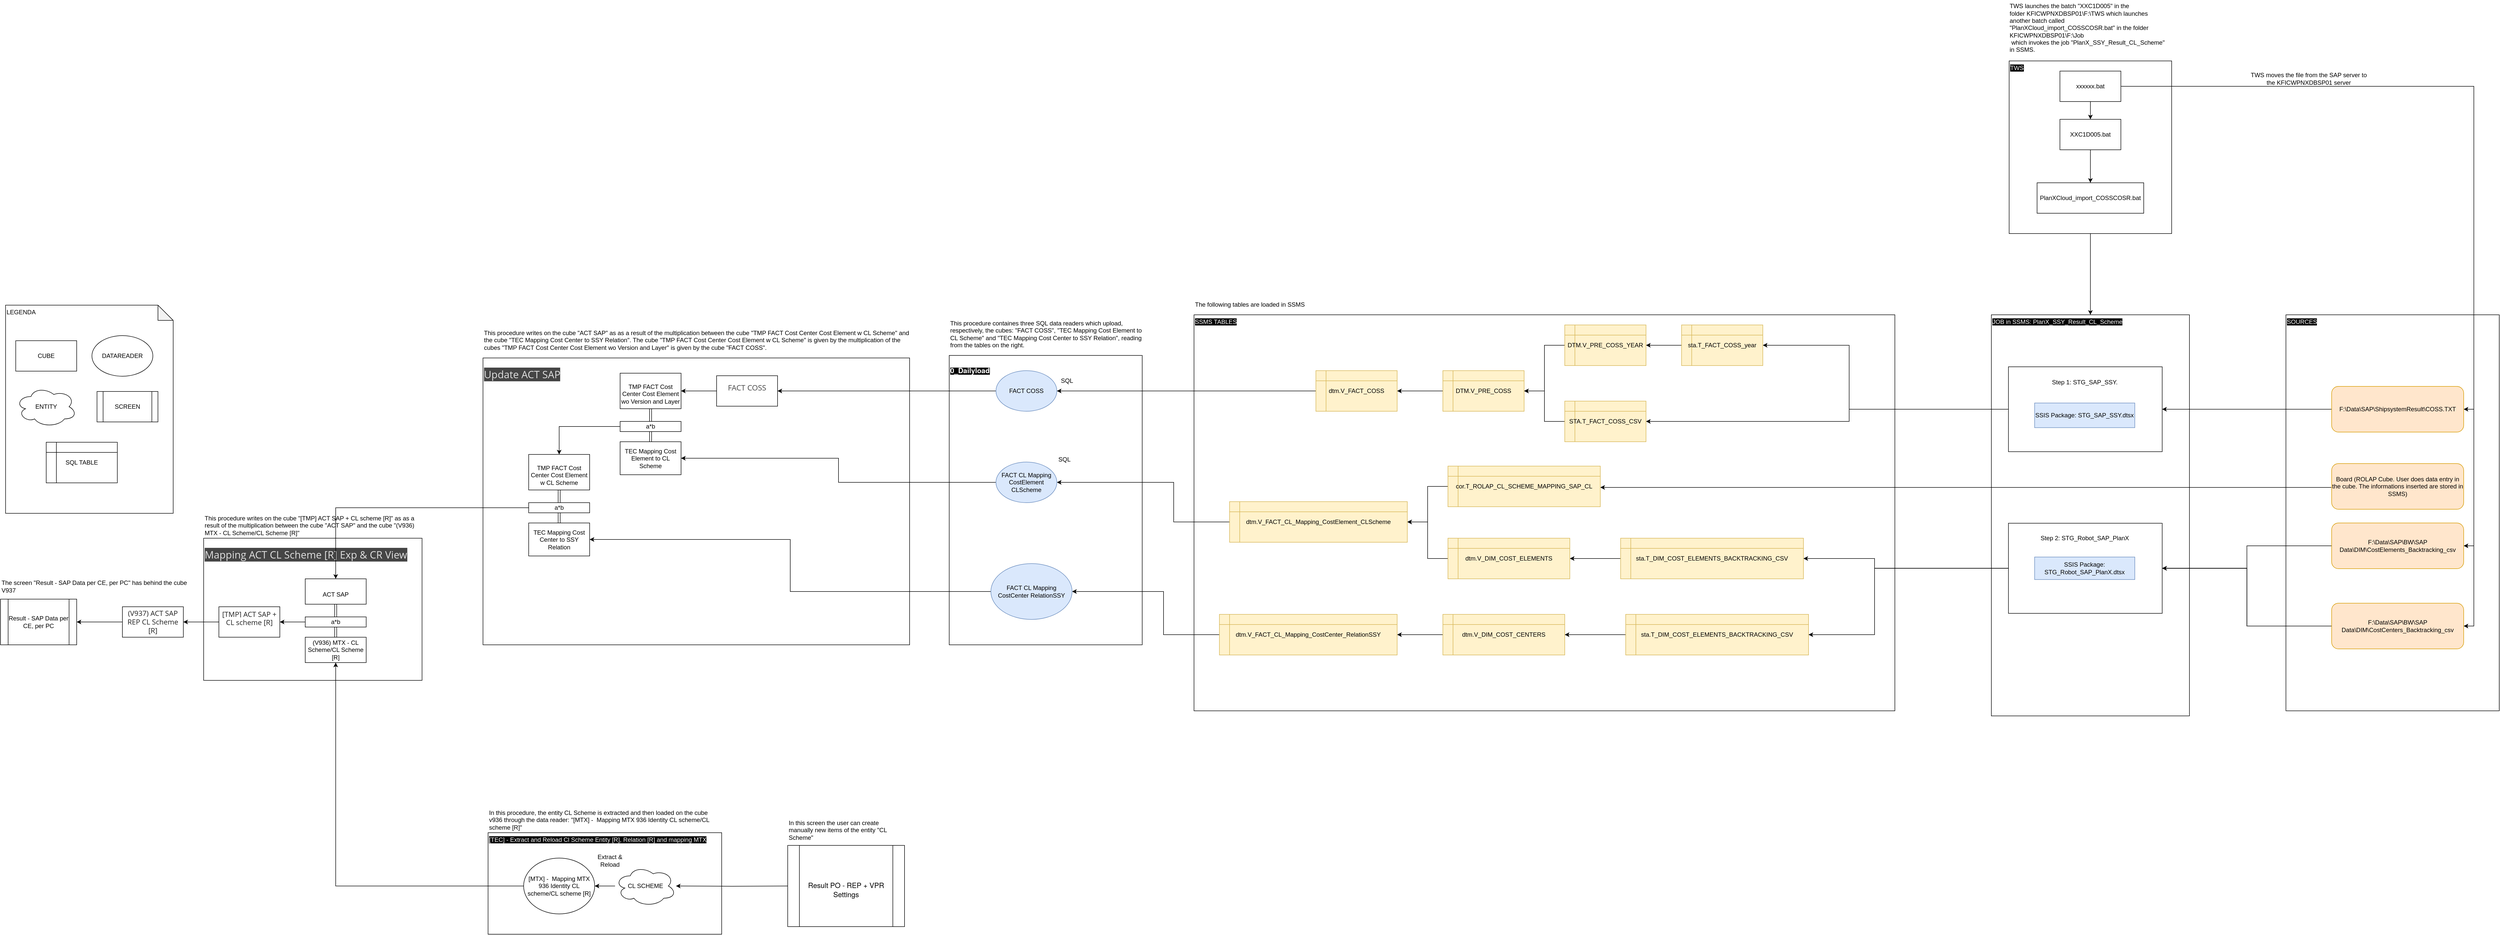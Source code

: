 <mxfile version="22.1.7" type="google">
  <diagram name="Pagina-1" id="FZ_qN5JcU96pNsKxG9cl">
    <mxGraphModel grid="1" page="1" gridSize="10" guides="1" tooltips="1" connect="1" arrows="1" fold="1" pageScale="1" pageWidth="827" pageHeight="1169" math="0" shadow="0">
      <root>
        <mxCell id="0" />
        <mxCell id="1" parent="0" />
        <mxCell id="Df8fQLg9ERCvJYKjYboe-11" value="&lt;span style=&quot;background-color: rgb(0, 0, 0);&quot;&gt;&lt;font color=&quot;#ffffff&quot;&gt;TWS&lt;br&gt;&lt;/font&gt;&lt;/span&gt;" style="rounded=0;whiteSpace=wrap;html=1;align=left;verticalAlign=top;labelBackgroundColor=none;fontColor=default;" vertex="1" parent="1">
          <mxGeometry x="3975" y="-1020" width="320" height="340" as="geometry" />
        </mxCell>
        <mxCell id="Df8fQLg9ERCvJYKjYboe-13" value="&lt;span style=&quot;background-color: rgb(0, 0, 0);&quot;&gt;&lt;font color=&quot;#ffffff&quot;&gt;JOB in SSMS: PlanX_SSY_Result_CL_Scheme&lt;br&gt;&lt;/font&gt;&lt;/span&gt;" style="rounded=0;whiteSpace=wrap;html=1;align=left;verticalAlign=top;labelBackgroundColor=none;fontColor=default;" vertex="1" parent="1">
          <mxGeometry x="3940" y="-520" width="390" height="790" as="geometry" />
        </mxCell>
        <mxCell id="ILKa6WFnRM9_ADpn-chf-49" value="&lt;span style=&quot;background-color: rgb(0, 0, 0);&quot;&gt;&lt;font color=&quot;#ffffff&quot;&gt;&lt;br&gt;&lt;span style=&quot;font-family: &amp;quot;Helvetica Neue&amp;quot;, &amp;quot;Segoe UI&amp;quot;, Helvetica, Verdana, sans-serif; font-size: 14px; font-style: normal; font-variant-ligatures: normal; font-variant-caps: normal; font-weight: 600; letter-spacing: normal; orphans: 2; text-indent: 0px; text-transform: none; widows: 2; word-spacing: 0px; -webkit-text-stroke-width: 0px; text-decoration-thickness: initial; text-decoration-style: initial; text-decoration-color: initial; float: none; display: inline !important;&quot;&gt;0_Dailyload&lt;/span&gt;&lt;br&gt;&lt;/font&gt;&lt;/span&gt;" style="rounded=0;whiteSpace=wrap;html=1;align=left;verticalAlign=top;labelBackgroundColor=none;fontColor=default;" vertex="1" parent="1">
          <mxGeometry x="1888" y="-440" width="380" height="570" as="geometry" />
        </mxCell>
        <mxCell id="ILKa6WFnRM9_ADpn-chf-33" value="&#xa;&lt;span style=&quot;color: rgb(223, 223, 223); font-family: &amp;quot;Open Sans&amp;quot;, Arial, Helvetica, sans-serif; font-size: 20px; font-style: normal; font-variant-ligatures: normal; font-variant-caps: normal; font-weight: 400; letter-spacing: normal; orphans: 2; text-align: start; text-indent: 0px; text-transform: none; widows: 2; word-spacing: 0px; -webkit-text-stroke-width: 0px; background-color: rgb(69, 69, 69); text-decoration-thickness: initial; text-decoration-style: initial; text-decoration-color: initial; float: none; display: inline !important;&quot;&gt;Update ACT SAP&lt;/span&gt;&#xa;&#xa;" style="rounded=0;whiteSpace=wrap;html=1;verticalAlign=top;align=left;" vertex="1" parent="1">
          <mxGeometry x="970" y="-435" width="840" height="565" as="geometry" />
        </mxCell>
        <mxCell id="ILKa6WFnRM9_ADpn-chf-16" value="[TEC] - Extract and Reload Cl Scheme Entity [R], Relation [R] and mapping MTX" style="rounded=0;whiteSpace=wrap;html=1;align=left;verticalAlign=top;labelBackgroundColor=#000000;fontColor=#FFFFFF;" vertex="1" parent="1">
          <mxGeometry x="980" y="500" width="460" height="200" as="geometry" />
        </mxCell>
        <mxCell id="ILKa6WFnRM9_ADpn-chf-8" value="&#xa;&lt;span style=&quot;color: rgb(223, 223, 223); font-family: &amp;quot;Open Sans&amp;quot;, Arial, Helvetica, sans-serif; font-size: 20px; font-style: normal; font-variant-ligatures: normal; font-variant-caps: normal; font-weight: 400; letter-spacing: normal; orphans: 2; text-indent: 0px; text-transform: none; widows: 2; word-spacing: 0px; -webkit-text-stroke-width: 0px; background-color: rgb(69, 69, 69); text-decoration-thickness: initial; text-decoration-style: initial; text-decoration-color: initial; float: none; display: inline !important;&quot;&gt;Mapping ACT CL Scheme [R] Exp &amp;amp; CR View&lt;/span&gt;&#xa;&#xa;" style="rounded=0;whiteSpace=wrap;html=1;verticalAlign=top;align=left;" vertex="1" parent="1">
          <mxGeometry x="420" y="-80" width="430" height="280" as="geometry" />
        </mxCell>
        <mxCell id="ILKa6WFnRM9_ADpn-chf-22" style="edgeStyle=orthogonalEdgeStyle;rounded=0;orthogonalLoop=1;jettySize=auto;html=1;" edge="1" parent="1" source="ILKa6WFnRM9_ADpn-chf-7" target="ILKa6WFnRM9_ADpn-chf-6">
          <mxGeometry relative="1" as="geometry" />
        </mxCell>
        <mxCell id="ILKa6WFnRM9_ADpn-chf-6" value="Result - SAP Data per CE, per PC" style="shape=process;whiteSpace=wrap;html=1;backgroundOutline=1;labelBackgroundColor=none;fontColor=default;" vertex="1" parent="1">
          <mxGeometry x="20" y="40" width="150" height="90" as="geometry" />
        </mxCell>
        <mxCell id="ILKa6WFnRM9_ADpn-chf-23" style="edgeStyle=orthogonalEdgeStyle;rounded=0;orthogonalLoop=1;jettySize=auto;html=1;exitX=0;exitY=0.5;exitDx=0;exitDy=0;" edge="1" parent="1" source="ILKa6WFnRM9_ADpn-chf-9" target="ILKa6WFnRM9_ADpn-chf-7">
          <mxGeometry relative="1" as="geometry" />
        </mxCell>
        <mxCell id="ILKa6WFnRM9_ADpn-chf-7" value="&#xa;&lt;br class=&quot;Apple-interchange-newline&quot;&gt;&lt;span style=&quot;color: rgba(0, 0, 0, 0.87); font-family: &amp;quot;Open Sans&amp;quot;, Arial, Helvetica, sans-serif; font-size: 14px; font-style: normal; font-variant-ligatures: normal; font-variant-caps: normal; font-weight: 400; letter-spacing: normal; orphans: 2; text-align: start; text-indent: 0px; text-transform: none; widows: 2; word-spacing: 0px; -webkit-text-stroke-width: 0px; background-color: rgb(255, 255, 255); text-decoration-thickness: initial; text-decoration-style: initial; text-decoration-color: initial; float: none; display: inline !important;&quot;&gt;(V937) ACT SAP REP CL Scheme [R]&lt;/span&gt;&#xa;&#xa;" style="rounded=0;whiteSpace=wrap;html=1;" vertex="1" parent="1">
          <mxGeometry x="260" y="55" width="120" height="60" as="geometry" />
        </mxCell>
        <mxCell id="ILKa6WFnRM9_ADpn-chf-24" style="edgeStyle=orthogonalEdgeStyle;rounded=0;orthogonalLoop=1;jettySize=auto;html=1;" edge="1" parent="1" source="ILKa6WFnRM9_ADpn-chf-12" target="ILKa6WFnRM9_ADpn-chf-9">
          <mxGeometry relative="1" as="geometry" />
        </mxCell>
        <mxCell id="ILKa6WFnRM9_ADpn-chf-9" value="&#xa;&lt;span style=&quot;color: rgba(0, 0, 0, 0.87); font-family: &amp;quot;Open Sans&amp;quot;, Arial, Helvetica, sans-serif; font-size: 14px; font-style: normal; font-variant-ligatures: normal; font-variant-caps: normal; font-weight: 400; letter-spacing: normal; orphans: 2; text-align: start; text-indent: 0px; text-transform: none; widows: 2; word-spacing: 0px; -webkit-text-stroke-width: 0px; background-color: rgb(255, 255, 255); text-decoration-thickness: initial; text-decoration-style: initial; text-decoration-color: initial; float: none; display: inline !important;&quot;&gt;[TMP] ACT SAP + CL scheme [R]&lt;/span&gt;&#xa;&#xa;" style="rounded=0;whiteSpace=wrap;html=1;" vertex="1" parent="1">
          <mxGeometry x="450" y="55" width="120" height="60" as="geometry" />
        </mxCell>
        <mxCell id="ILKa6WFnRM9_ADpn-chf-13" style="edgeStyle=orthogonalEdgeStyle;rounded=0;orthogonalLoop=1;jettySize=auto;html=1;exitX=0.5;exitY=0;exitDx=0;exitDy=0;" edge="1" parent="1" source="ILKa6WFnRM9_ADpn-chf-10">
          <mxGeometry relative="1" as="geometry">
            <mxPoint x="680" as="targetPoint" />
          </mxGeometry>
        </mxCell>
        <mxCell id="ILKa6WFnRM9_ADpn-chf-14" value="" style="edgeStyle=orthogonalEdgeStyle;rounded=0;orthogonalLoop=1;jettySize=auto;html=1;shape=link;" edge="1" parent="1" source="ILKa6WFnRM9_ADpn-chf-10" target="ILKa6WFnRM9_ADpn-chf-11">
          <mxGeometry relative="1" as="geometry" />
        </mxCell>
        <mxCell id="ILKa6WFnRM9_ADpn-chf-34" style="edgeStyle=orthogonalEdgeStyle;rounded=0;orthogonalLoop=1;jettySize=auto;html=1;exitX=0;exitY=0.5;exitDx=0;exitDy=0;" edge="1" parent="1" source="ILKa6WFnRM9_ADpn-chf-32" target="ILKa6WFnRM9_ADpn-chf-10">
          <mxGeometry relative="1" as="geometry" />
        </mxCell>
        <mxCell id="ILKa6WFnRM9_ADpn-chf-10" value="&lt;p&gt;&lt;/p&gt;&lt;div style=&quot;&quot;&gt;ACT SAP&lt;br&gt;&lt;/div&gt;" style="rounded=0;whiteSpace=wrap;html=1;align=center;horizontal=1;verticalAlign=middle;fillColor=default;labelPosition=center;verticalLabelPosition=middle;fontColor=default;labelBackgroundColor=default;" vertex="1" parent="1">
          <mxGeometry x="620" width="120" height="50" as="geometry" />
        </mxCell>
        <mxCell id="ILKa6WFnRM9_ADpn-chf-21" style="edgeStyle=orthogonalEdgeStyle;rounded=0;orthogonalLoop=1;jettySize=auto;html=1;exitX=0;exitY=0.5;exitDx=0;exitDy=0;" edge="1" parent="1" source="ILKa6WFnRM9_ADpn-chf-18" target="ILKa6WFnRM9_ADpn-chf-11">
          <mxGeometry relative="1" as="geometry" />
        </mxCell>
        <mxCell id="ILKa6WFnRM9_ADpn-chf-11" value="(V936) MTX - CL Scheme/CL Scheme [R]" style="rounded=0;whiteSpace=wrap;html=1;align=center;verticalAlign=middle;horizontal=1;labelBackgroundColor=none;fontColor=default;" vertex="1" parent="1">
          <mxGeometry x="620" y="115" width="120" height="50" as="geometry" />
        </mxCell>
        <mxCell id="ILKa6WFnRM9_ADpn-chf-12" value="a*b" style="rounded=0;whiteSpace=wrap;html=1;" vertex="1" parent="1">
          <mxGeometry x="620" y="75" width="120" height="20" as="geometry" />
        </mxCell>
        <mxCell id="ILKa6WFnRM9_ADpn-chf-17" value="" style="edgeStyle=orthogonalEdgeStyle;rounded=0;orthogonalLoop=1;jettySize=auto;html=1;" edge="1" parent="1" source="ILKa6WFnRM9_ADpn-chf-20" target="ILKa6WFnRM9_ADpn-chf-18">
          <mxGeometry relative="1" as="geometry" />
        </mxCell>
        <mxCell id="ILKa6WFnRM9_ADpn-chf-18" value="[MTX] -&amp;nbsp; Mapping MTX 936 Identity CL scheme/CL scheme [R]" style="ellipse;whiteSpace=wrap;html=1;" vertex="1" parent="1">
          <mxGeometry x="1050" y="550" width="140" height="110" as="geometry" />
        </mxCell>
        <mxCell id="ILKa6WFnRM9_ADpn-chf-19" value="Extract &amp;amp;&lt;br&gt;Reload" style="text;html=1;strokeColor=none;fillColor=none;align=center;verticalAlign=middle;whiteSpace=wrap;rounded=0;" vertex="1" parent="1">
          <mxGeometry x="1190" y="540" width="60" height="30" as="geometry" />
        </mxCell>
        <mxCell id="ILKa6WFnRM9_ADpn-chf-27" style="edgeStyle=orthogonalEdgeStyle;rounded=0;orthogonalLoop=1;jettySize=auto;html=1;" edge="1" parent="1" target="ILKa6WFnRM9_ADpn-chf-20">
          <mxGeometry relative="1" as="geometry">
            <mxPoint x="1570" y="605" as="sourcePoint" />
          </mxGeometry>
        </mxCell>
        <mxCell id="ILKa6WFnRM9_ADpn-chf-20" value="CL SCHEME" style="ellipse;shape=cloud;whiteSpace=wrap;html=1;" vertex="1" parent="1">
          <mxGeometry x="1230" y="565" width="120" height="80" as="geometry" />
        </mxCell>
        <mxCell id="ILKa6WFnRM9_ADpn-chf-25" value="&lt;br&gt;&lt;span style=&quot;color: rgb(0, 0, 0); font-family: &amp;quot;Helvetica Neue&amp;quot;, &amp;quot;Segoe UI&amp;quot;, Helvetica, Verdana, sans-serif; font-size: 14px; font-style: normal; font-variant-ligatures: normal; font-variant-caps: normal; font-weight: 400; letter-spacing: normal; orphans: 2; text-align: left; text-indent: 0px; text-transform: none; widows: 2; word-spacing: 0px; -webkit-text-stroke-width: 0px; background-color: rgb(255, 255, 255); text-decoration-thickness: initial; text-decoration-style: initial; text-decoration-color: initial; float: none; display: inline !important;&quot;&gt;Result PO - REP + VPR Settings&lt;/span&gt;&lt;br&gt;" style="shape=process;whiteSpace=wrap;html=1;backgroundOutline=1;" vertex="1" parent="1">
          <mxGeometry x="1570" y="525" width="230" height="160" as="geometry" />
        </mxCell>
        <mxCell id="ILKa6WFnRM9_ADpn-chf-26" value="&lt;p&gt;In this screen the user can create manually new items of the entity &quot;CL Scheme&quot;&lt;/p&gt;" style="text;html=1;strokeColor=none;fillColor=none;align=left;verticalAlign=middle;whiteSpace=wrap;rounded=0;" vertex="1" parent="1">
          <mxGeometry x="1570" y="465" width="230" height="60" as="geometry" />
        </mxCell>
        <mxCell id="ILKa6WFnRM9_ADpn-chf-29" value="" style="edgeStyle=orthogonalEdgeStyle;rounded=0;orthogonalLoop=1;jettySize=auto;html=1;shape=link;" edge="1" parent="1" source="ILKa6WFnRM9_ADpn-chf-30" target="ILKa6WFnRM9_ADpn-chf-31">
          <mxGeometry relative="1" as="geometry" />
        </mxCell>
        <mxCell id="ILKa6WFnRM9_ADpn-chf-46" style="edgeStyle=orthogonalEdgeStyle;rounded=0;orthogonalLoop=1;jettySize=auto;html=1;exitX=0;exitY=0.5;exitDx=0;exitDy=0;" edge="1" parent="1" source="ILKa6WFnRM9_ADpn-chf-45" target="ILKa6WFnRM9_ADpn-chf-30">
          <mxGeometry relative="1" as="geometry" />
        </mxCell>
        <mxCell id="ILKa6WFnRM9_ADpn-chf-30" value="&lt;p&gt;&lt;/p&gt;&lt;div style=&quot;&quot;&gt;TMP FACT Cost Center Cost Element w CL Scheme&lt;br&gt;&lt;/div&gt;" style="rounded=0;whiteSpace=wrap;html=1;align=center;horizontal=1;verticalAlign=middle;fillColor=default;labelPosition=center;verticalLabelPosition=middle;fontColor=default;labelBackgroundColor=default;" vertex="1" parent="1">
          <mxGeometry x="1060" y="-245" width="120" height="70" as="geometry" />
        </mxCell>
        <mxCell id="ILKa6WFnRM9_ADpn-chf-31" value="TEC Mapping Cost Center to SSY Relation" style="rounded=0;whiteSpace=wrap;html=1;align=center;verticalAlign=middle;horizontal=1;labelBackgroundColor=none;fontColor=default;" vertex="1" parent="1">
          <mxGeometry x="1060" y="-110" width="120" height="65" as="geometry" />
        </mxCell>
        <mxCell id="ILKa6WFnRM9_ADpn-chf-32" value="a*b" style="rounded=0;whiteSpace=wrap;html=1;" vertex="1" parent="1">
          <mxGeometry x="1060" y="-150" width="120" height="20" as="geometry" />
        </mxCell>
        <mxCell id="ILKa6WFnRM9_ADpn-chf-42" value="" style="edgeStyle=orthogonalEdgeStyle;rounded=0;orthogonalLoop=1;jettySize=auto;html=1;shape=link;" edge="1" parent="1" source="ILKa6WFnRM9_ADpn-chf-43" target="ILKa6WFnRM9_ADpn-chf-44">
          <mxGeometry relative="1" as="geometry" />
        </mxCell>
        <mxCell id="ILKa6WFnRM9_ADpn-chf-48" style="edgeStyle=orthogonalEdgeStyle;rounded=0;orthogonalLoop=1;jettySize=auto;html=1;" edge="1" parent="1" source="ILKa6WFnRM9_ADpn-chf-47" target="ILKa6WFnRM9_ADpn-chf-43">
          <mxGeometry relative="1" as="geometry" />
        </mxCell>
        <mxCell id="ILKa6WFnRM9_ADpn-chf-43" value="&lt;p&gt;&lt;/p&gt;&lt;div style=&quot;&quot;&gt;TMP FACT Cost Center Cost Element wo Version and Layer&lt;br&gt;&lt;/div&gt;" style="rounded=0;whiteSpace=wrap;html=1;align=center;horizontal=1;verticalAlign=middle;fillColor=default;labelPosition=center;verticalLabelPosition=middle;fontColor=default;labelBackgroundColor=default;" vertex="1" parent="1">
          <mxGeometry x="1240" y="-405" width="120" height="70" as="geometry" />
        </mxCell>
        <mxCell id="ILKa6WFnRM9_ADpn-chf-44" value="TEC Mapping Cost Element to CL Scheme" style="rounded=0;whiteSpace=wrap;html=1;align=center;verticalAlign=middle;horizontal=1;labelBackgroundColor=none;fontColor=default;" vertex="1" parent="1">
          <mxGeometry x="1240" y="-270" width="120" height="65" as="geometry" />
        </mxCell>
        <mxCell id="ILKa6WFnRM9_ADpn-chf-45" value="a*b" style="rounded=0;whiteSpace=wrap;html=1;" vertex="1" parent="1">
          <mxGeometry x="1240" y="-310" width="120" height="20" as="geometry" />
        </mxCell>
        <mxCell id="ILKa6WFnRM9_ADpn-chf-47" value="&#xa;&lt;span style=&quot;color: rgb(69, 69, 69); font-family: &amp;quot;Open Sans&amp;quot;, Arial, Helvetica, sans-serif; font-size: 15px; font-style: normal; font-variant-ligatures: normal; font-variant-caps: normal; font-weight: 400; letter-spacing: normal; orphans: 2; text-align: start; text-indent: 0px; text-transform: none; widows: 2; word-spacing: 0px; -webkit-text-stroke-width: 0px; background-color: rgb(255, 255, 255); text-decoration-thickness: initial; text-decoration-style: initial; text-decoration-color: initial; float: none; display: inline !important;&quot;&gt;FACT COSS&lt;/span&gt;&#xa;&#xa;" style="rounded=0;whiteSpace=wrap;html=1;" vertex="1" parent="1">
          <mxGeometry x="1430" y="-400" width="120" height="60" as="geometry" />
        </mxCell>
        <mxCell id="ILKa6WFnRM9_ADpn-chf-50" value="SQL" style="text;html=1;strokeColor=none;fillColor=none;align=center;verticalAlign=middle;whiteSpace=wrap;rounded=0;" vertex="1" parent="1">
          <mxGeometry x="2090" y="-405" width="60" height="30" as="geometry" />
        </mxCell>
        <mxCell id="T5uWxNG0ixvLJwqt94e9-41" style="edgeStyle=orthogonalEdgeStyle;rounded=0;orthogonalLoop=1;jettySize=auto;html=1;" edge="1" parent="1" source="ILKa6WFnRM9_ADpn-chf-51" target="ILKa6WFnRM9_ADpn-chf-47">
          <mxGeometry relative="1" as="geometry" />
        </mxCell>
        <mxCell id="ILKa6WFnRM9_ADpn-chf-51" value="FACT COSS" style="ellipse;whiteSpace=wrap;html=1;fillColor=#dae8fc;strokeColor=#6c8ebf;" vertex="1" parent="1">
          <mxGeometry x="1980" y="-410" width="120" height="80" as="geometry" />
        </mxCell>
        <mxCell id="T5uWxNG0ixvLJwqt94e9-7" value="&lt;span style=&quot;background-color: rgb(0, 0, 0);&quot;&gt;&lt;font color=&quot;#ffffff&quot;&gt;SSMS TABLES&lt;br&gt;&lt;/font&gt;&lt;/span&gt;" style="rounded=0;whiteSpace=wrap;html=1;align=left;verticalAlign=top;labelBackgroundColor=none;fontColor=default;" vertex="1" parent="1">
          <mxGeometry x="2370" y="-520" width="1380" height="780" as="geometry" />
        </mxCell>
        <mxCell id="T5uWxNG0ixvLJwqt94e9-21" style="edgeStyle=orthogonalEdgeStyle;rounded=0;orthogonalLoop=1;jettySize=auto;html=1;" edge="1" parent="1" source="T5uWxNG0ixvLJwqt94e9-13" target="ILKa6WFnRM9_ADpn-chf-51">
          <mxGeometry relative="1" as="geometry" />
        </mxCell>
        <mxCell id="T5uWxNG0ixvLJwqt94e9-13" value="dtm.V_FACT_COSS" style="shape=internalStorage;whiteSpace=wrap;html=1;backgroundOutline=1;fillColor=#fff2cc;strokeColor=#d6b656;" vertex="1" parent="1">
          <mxGeometry x="2610" y="-410" width="160" height="80" as="geometry" />
        </mxCell>
        <mxCell id="T5uWxNG0ixvLJwqt94e9-20" value="" style="edgeStyle=orthogonalEdgeStyle;rounded=0;orthogonalLoop=1;jettySize=auto;html=1;" edge="1" parent="1" source="T5uWxNG0ixvLJwqt94e9-15" target="T5uWxNG0ixvLJwqt94e9-13">
          <mxGeometry relative="1" as="geometry" />
        </mxCell>
        <mxCell id="T5uWxNG0ixvLJwqt94e9-15" value="DTM.V_PRE_COSS" style="shape=internalStorage;whiteSpace=wrap;html=1;backgroundOutline=1;fillColor=#fff2cc;strokeColor=#d6b656;" vertex="1" parent="1">
          <mxGeometry x="2860" y="-410" width="160" height="80" as="geometry" />
        </mxCell>
        <mxCell id="T5uWxNG0ixvLJwqt94e9-23" style="edgeStyle=orthogonalEdgeStyle;rounded=0;orthogonalLoop=1;jettySize=auto;html=1;entryX=1;entryY=0.5;entryDx=0;entryDy=0;" edge="1" parent="1" source="T5uWxNG0ixvLJwqt94e9-16" target="T5uWxNG0ixvLJwqt94e9-15">
          <mxGeometry relative="1" as="geometry" />
        </mxCell>
        <mxCell id="T5uWxNG0ixvLJwqt94e9-16" value="DTM.V_PRE_COSS_YEAR" style="shape=internalStorage;whiteSpace=wrap;html=1;backgroundOutline=1;fillColor=#fff2cc;strokeColor=#d6b656;" vertex="1" parent="1">
          <mxGeometry x="3100" y="-500" width="160" height="80" as="geometry" />
        </mxCell>
        <mxCell id="T5uWxNG0ixvLJwqt94e9-22" style="edgeStyle=orthogonalEdgeStyle;rounded=0;orthogonalLoop=1;jettySize=auto;html=1;entryX=1;entryY=0.5;entryDx=0;entryDy=0;" edge="1" parent="1" source="T5uWxNG0ixvLJwqt94e9-17" target="T5uWxNG0ixvLJwqt94e9-15">
          <mxGeometry relative="1" as="geometry" />
        </mxCell>
        <mxCell id="T5uWxNG0ixvLJwqt94e9-17" value="STA.T_FACT_COSS_CSV" style="shape=internalStorage;whiteSpace=wrap;html=1;backgroundOutline=1;fillColor=#fff2cc;strokeColor=#d6b656;" vertex="1" parent="1">
          <mxGeometry x="3100" y="-350" width="160" height="80" as="geometry" />
        </mxCell>
        <mxCell id="T5uWxNG0ixvLJwqt94e9-19" value="" style="edgeStyle=orthogonalEdgeStyle;rounded=0;orthogonalLoop=1;jettySize=auto;html=1;" edge="1" parent="1" source="T5uWxNG0ixvLJwqt94e9-18" target="T5uWxNG0ixvLJwqt94e9-16">
          <mxGeometry relative="1" as="geometry" />
        </mxCell>
        <mxCell id="T5uWxNG0ixvLJwqt94e9-18" value="sta.T_FACT_COSS_year" style="shape=internalStorage;whiteSpace=wrap;html=1;backgroundOutline=1;fillColor=#fff2cc;strokeColor=#d6b656;" vertex="1" parent="1">
          <mxGeometry x="3330" y="-500" width="160" height="80" as="geometry" />
        </mxCell>
        <mxCell id="T5uWxNG0ixvLJwqt94e9-24" value="LEGENDA" style="shape=note;whiteSpace=wrap;html=1;backgroundOutline=1;darkOpacity=0.05;align=left;verticalAlign=top;" vertex="1" parent="1">
          <mxGeometry x="30" y="-539" width="330" height="410" as="geometry" />
        </mxCell>
        <mxCell id="T5uWxNG0ixvLJwqt94e9-25" value="ENTITY" style="ellipse;shape=cloud;whiteSpace=wrap;html=1;" vertex="1" parent="1">
          <mxGeometry x="50" y="-379" width="120" height="80" as="geometry" />
        </mxCell>
        <mxCell id="T5uWxNG0ixvLJwqt94e9-26" value="CUBE" style="rounded=0;whiteSpace=wrap;html=1;" vertex="1" parent="1">
          <mxGeometry x="50" y="-469" width="120" height="60" as="geometry" />
        </mxCell>
        <mxCell id="T5uWxNG0ixvLJwqt94e9-27" value="DATAREADER" style="ellipse;whiteSpace=wrap;html=1;" vertex="1" parent="1">
          <mxGeometry x="200" y="-479" width="120" height="80" as="geometry" />
        </mxCell>
        <mxCell id="T5uWxNG0ixvLJwqt94e9-28" value="SCREEN" style="shape=process;whiteSpace=wrap;html=1;backgroundOutline=1;" vertex="1" parent="1">
          <mxGeometry x="210" y="-369" width="120" height="60" as="geometry" />
        </mxCell>
        <mxCell id="T5uWxNG0ixvLJwqt94e9-29" value="SQL TABLE" style="shape=internalStorage;whiteSpace=wrap;html=1;backgroundOutline=1;" vertex="1" parent="1">
          <mxGeometry x="110" y="-269" width="140" height="80" as="geometry" />
        </mxCell>
        <mxCell id="T5uWxNG0ixvLJwqt94e9-36" style="edgeStyle=orthogonalEdgeStyle;rounded=0;orthogonalLoop=1;jettySize=auto;html=1;" edge="1" parent="1" source="T5uWxNG0ixvLJwqt94e9-32" target="T5uWxNG0ixvLJwqt94e9-30">
          <mxGeometry relative="1" as="geometry">
            <Array as="points">
              <mxPoint x="2330" y="-112" />
              <mxPoint x="2330" y="-190" />
            </Array>
          </mxGeometry>
        </mxCell>
        <mxCell id="T5uWxNG0ixvLJwqt94e9-42" style="edgeStyle=orthogonalEdgeStyle;rounded=0;orthogonalLoop=1;jettySize=auto;html=1;" edge="1" parent="1" source="T5uWxNG0ixvLJwqt94e9-30" target="ILKa6WFnRM9_ADpn-chf-44">
          <mxGeometry relative="1" as="geometry" />
        </mxCell>
        <mxCell id="T5uWxNG0ixvLJwqt94e9-30" value="FACT CL Mapping CostElement CLScheme" style="ellipse;whiteSpace=wrap;html=1;fillColor=#dae8fc;strokeColor=#6c8ebf;" vertex="1" parent="1">
          <mxGeometry x="1980" y="-230" width="120" height="80" as="geometry" />
        </mxCell>
        <mxCell id="T5uWxNG0ixvLJwqt94e9-31" value="SQL" style="text;html=1;strokeColor=none;fillColor=none;align=center;verticalAlign=middle;whiteSpace=wrap;rounded=0;" vertex="1" parent="1">
          <mxGeometry x="2090" y="-237.5" width="50" height="4.5" as="geometry" />
        </mxCell>
        <mxCell id="T5uWxNG0ixvLJwqt94e9-37" style="edgeStyle=orthogonalEdgeStyle;rounded=0;orthogonalLoop=1;jettySize=auto;html=1;exitX=0;exitY=0.5;exitDx=0;exitDy=0;" edge="1" parent="1" source="T5uWxNG0ixvLJwqt94e9-34" target="T5uWxNG0ixvLJwqt94e9-32">
          <mxGeometry relative="1" as="geometry" />
        </mxCell>
        <mxCell id="T5uWxNG0ixvLJwqt94e9-38" style="edgeStyle=orthogonalEdgeStyle;rounded=0;orthogonalLoop=1;jettySize=auto;html=1;exitX=0;exitY=0.5;exitDx=0;exitDy=0;" edge="1" parent="1" source="T5uWxNG0ixvLJwqt94e9-33" target="T5uWxNG0ixvLJwqt94e9-32">
          <mxGeometry relative="1" as="geometry" />
        </mxCell>
        <mxCell id="T5uWxNG0ixvLJwqt94e9-32" value="dtm.V_FACT_CL_Mapping_CostElement_CLScheme" style="shape=internalStorage;whiteSpace=wrap;html=1;backgroundOutline=1;fillColor=#fff2cc;strokeColor=#d6b656;" vertex="1" parent="1">
          <mxGeometry x="2440" y="-152" width="350" height="80" as="geometry" />
        </mxCell>
        <mxCell id="T5uWxNG0ixvLJwqt94e9-33" value="dtm.V_DIM_COST_ELEMENTS" style="shape=internalStorage;whiteSpace=wrap;html=1;backgroundOutline=1;fillColor=#fff2cc;strokeColor=#d6b656;" vertex="1" parent="1">
          <mxGeometry x="2870" y="-80" width="240" height="80" as="geometry" />
        </mxCell>
        <mxCell id="T5uWxNG0ixvLJwqt94e9-34" value="cor.T_ROLAP_CL_SCHEME_MAPPING_SAP_CL" style="shape=internalStorage;whiteSpace=wrap;html=1;backgroundOutline=1;fillColor=#fff2cc;strokeColor=#d6b656;" vertex="1" parent="1">
          <mxGeometry x="2870" y="-222" width="300" height="80" as="geometry" />
        </mxCell>
        <mxCell id="T5uWxNG0ixvLJwqt94e9-47" style="edgeStyle=orthogonalEdgeStyle;rounded=0;orthogonalLoop=1;jettySize=auto;html=1;entryX=1;entryY=0.5;entryDx=0;entryDy=0;" edge="1" parent="1" source="T5uWxNG0ixvLJwqt94e9-43" target="ILKa6WFnRM9_ADpn-chf-31">
          <mxGeometry relative="1" as="geometry" />
        </mxCell>
        <mxCell id="T5uWxNG0ixvLJwqt94e9-43" value="FACT CL Mapping CostCenter RelationSSY" style="ellipse;whiteSpace=wrap;html=1;fillColor=#dae8fc;strokeColor=#6c8ebf;" vertex="1" parent="1">
          <mxGeometry x="1970" y="-30" width="160" height="110" as="geometry" />
        </mxCell>
        <mxCell id="T5uWxNG0ixvLJwqt94e9-50" style="edgeStyle=orthogonalEdgeStyle;rounded=0;orthogonalLoop=1;jettySize=auto;html=1;" edge="1" parent="1" source="T5uWxNG0ixvLJwqt94e9-44" target="T5uWxNG0ixvLJwqt94e9-43">
          <mxGeometry relative="1" as="geometry">
            <Array as="points">
              <mxPoint x="2310" y="110" />
              <mxPoint x="2310" y="25" />
            </Array>
          </mxGeometry>
        </mxCell>
        <mxCell id="T5uWxNG0ixvLJwqt94e9-44" value="dtm.V_FACT_CL_Mapping_CostCenter_RelationSSY" style="shape=internalStorage;whiteSpace=wrap;html=1;backgroundOutline=1;fillColor=#fff2cc;strokeColor=#d6b656;" vertex="1" parent="1">
          <mxGeometry x="2420" y="70" width="350" height="80" as="geometry" />
        </mxCell>
        <mxCell id="T5uWxNG0ixvLJwqt94e9-49" style="edgeStyle=orthogonalEdgeStyle;rounded=0;orthogonalLoop=1;jettySize=auto;html=1;entryX=1;entryY=0.5;entryDx=0;entryDy=0;" edge="1" parent="1" source="T5uWxNG0ixvLJwqt94e9-45" target="T5uWxNG0ixvLJwqt94e9-44">
          <mxGeometry relative="1" as="geometry" />
        </mxCell>
        <mxCell id="T5uWxNG0ixvLJwqt94e9-45" value="dtm.V_DIM_COST_CENTERS" style="shape=internalStorage;whiteSpace=wrap;html=1;backgroundOutline=1;fillColor=#fff2cc;strokeColor=#d6b656;" vertex="1" parent="1">
          <mxGeometry x="2860" y="70" width="240" height="80" as="geometry" />
        </mxCell>
        <mxCell id="T5uWxNG0ixvLJwqt94e9-48" style="edgeStyle=orthogonalEdgeStyle;rounded=0;orthogonalLoop=1;jettySize=auto;html=1;entryX=1;entryY=0.5;entryDx=0;entryDy=0;" edge="1" parent="1" source="T5uWxNG0ixvLJwqt94e9-46" target="T5uWxNG0ixvLJwqt94e9-45">
          <mxGeometry relative="1" as="geometry" />
        </mxCell>
        <mxCell id="T5uWxNG0ixvLJwqt94e9-46" value="sta.T_DIM_COST_ELEMENTS_BACKTRACKING_CSV" style="shape=internalStorage;whiteSpace=wrap;html=1;backgroundOutline=1;fillColor=#fff2cc;strokeColor=#d6b656;" vertex="1" parent="1">
          <mxGeometry x="3220" y="70" width="360" height="80" as="geometry" />
        </mxCell>
        <mxCell id="XDUmtekeaizesNPrEmZ8-11" style="edgeStyle=orthogonalEdgeStyle;rounded=0;orthogonalLoop=1;jettySize=auto;html=1;" edge="1" parent="1">
          <mxGeometry relative="1" as="geometry">
            <mxPoint x="4550" y="-305" as="sourcePoint" />
          </mxGeometry>
        </mxCell>
        <mxCell id="XDUmtekeaizesNPrEmZ8-12" style="edgeStyle=orthogonalEdgeStyle;rounded=0;orthogonalLoop=1;jettySize=auto;html=1;" edge="1" parent="1">
          <mxGeometry relative="1" as="geometry">
            <mxPoint x="4500" y="-100" as="sourcePoint" />
          </mxGeometry>
        </mxCell>
        <mxCell id="XDUmtekeaizesNPrEmZ8-14" style="edgeStyle=orthogonalEdgeStyle;rounded=0;orthogonalLoop=1;jettySize=auto;html=1;" edge="1" parent="1" source="XDUmtekeaizesNPrEmZ8-13" target="T5uWxNG0ixvLJwqt94e9-33">
          <mxGeometry relative="1" as="geometry" />
        </mxCell>
        <mxCell id="XDUmtekeaizesNPrEmZ8-13" value="sta.T_DIM_COST_ELEMENTS_BACKTRACKING_CSV" style="shape=internalStorage;whiteSpace=wrap;html=1;backgroundOutline=1;fillColor=#fff2cc;strokeColor=#d6b656;" vertex="1" parent="1">
          <mxGeometry x="3210" y="-80" width="360" height="80" as="geometry" />
        </mxCell>
        <mxCell id="eQwhChCvHmD-o0ucOsQN-18" value="&lt;span style=&quot;background-color: rgb(0, 0, 0);&quot;&gt;&lt;font color=&quot;#ffffff&quot;&gt;SOURCES&lt;br&gt;&lt;/font&gt;&lt;/span&gt;" style="rounded=0;whiteSpace=wrap;html=1;align=left;verticalAlign=top;labelBackgroundColor=none;fontColor=default;" vertex="1" parent="1">
          <mxGeometry x="4520" y="-520" width="420" height="780" as="geometry" />
        </mxCell>
        <mxCell id="eQwhChCvHmD-o0ucOsQN-19" style="edgeStyle=orthogonalEdgeStyle;rounded=0;orthogonalLoop=1;jettySize=auto;html=1;" edge="1" parent="1" source="eQwhChCvHmD-o0ucOsQN-20" target="eQwhChCvHmD-o0ucOsQN-30">
          <mxGeometry relative="1" as="geometry" />
        </mxCell>
        <mxCell id="eQwhChCvHmD-o0ucOsQN-20" value="F:\Data\SAP\ShipsystemResult\COSS.TXT" style="rounded=1;whiteSpace=wrap;html=1;fillColor=#ffe6cc;strokeColor=#d79b00;" vertex="1" parent="1">
          <mxGeometry x="4610" y="-379" width="260" height="90" as="geometry" />
        </mxCell>
        <mxCell id="eQwhChCvHmD-o0ucOsQN-21" style="edgeStyle=orthogonalEdgeStyle;rounded=0;orthogonalLoop=1;jettySize=auto;html=1;" edge="1" parent="1" source="eQwhChCvHmD-o0ucOsQN-22" target="eQwhChCvHmD-o0ucOsQN-27">
          <mxGeometry relative="1" as="geometry" />
        </mxCell>
        <mxCell id="eQwhChCvHmD-o0ucOsQN-22" value="F:\Data\SAP\BW\SAP Data\DIM\CostElements_Backtracking_csv" style="rounded=1;whiteSpace=wrap;html=1;fillColor=#ffe6cc;strokeColor=#d79b00;" vertex="1" parent="1">
          <mxGeometry x="4610" y="-110" width="260" height="90" as="geometry" />
        </mxCell>
        <mxCell id="eQwhChCvHmD-o0ucOsQN-23" style="edgeStyle=orthogonalEdgeStyle;rounded=0;orthogonalLoop=1;jettySize=auto;html=1;" edge="1" parent="1" source="eQwhChCvHmD-o0ucOsQN-25" target="eQwhChCvHmD-o0ucOsQN-27">
          <mxGeometry relative="1" as="geometry" />
        </mxCell>
        <mxCell id="eQwhChCvHmD-o0ucOsQN-24" style="edgeStyle=orthogonalEdgeStyle;rounded=0;orthogonalLoop=1;jettySize=auto;html=1;entryX=1;entryY=0.5;entryDx=0;entryDy=0;" edge="1" parent="1" source="eQwhChCvHmD-o0ucOsQN-25" target="eQwhChCvHmD-o0ucOsQN-27">
          <mxGeometry relative="1" as="geometry" />
        </mxCell>
        <mxCell id="eQwhChCvHmD-o0ucOsQN-25" value="F:\Data\SAP\BW\SAP Data\DIM\CostCenters_Backtracking_csv" style="rounded=1;whiteSpace=wrap;html=1;fillColor=#ffe6cc;strokeColor=#d79b00;" vertex="1" parent="1">
          <mxGeometry x="4610" y="48" width="260" height="90" as="geometry" />
        </mxCell>
        <mxCell id="eQwhChCvHmD-o0ucOsQN-26" value="" style="group" connectable="0" vertex="1" parent="1">
          <mxGeometry x="3973.63" y="-109.5" width="302.73" height="177.5" as="geometry" />
        </mxCell>
        <mxCell id="eQwhChCvHmD-o0ucOsQN-27" value="" style="rounded=0;whiteSpace=wrap;html=1;" vertex="1" parent="eQwhChCvHmD-o0ucOsQN-26">
          <mxGeometry width="302.73" height="177.5" as="geometry" />
        </mxCell>
        <mxCell id="eQwhChCvHmD-o0ucOsQN-28" value="SSIS Package: STG_Robot_SAP_PlanX.dtsx" style="rounded=0;whiteSpace=wrap;html=1;fillColor=#dae8fc;strokeColor=#6c8ebf;" vertex="1" parent="eQwhChCvHmD-o0ucOsQN-26">
          <mxGeometry x="51.519" y="66.597" width="197.275" height="44.303" as="geometry" />
        </mxCell>
        <mxCell id="eQwhChCvHmD-o0ucOsQN-29" value="Step 2: STG_Robot_SAP_PlanX" style="text;html=1;strokeColor=none;fillColor=none;align=center;verticalAlign=middle;whiteSpace=wrap;rounded=0;" vertex="1" parent="eQwhChCvHmD-o0ucOsQN-26">
          <mxGeometry x="42.129" y="20.727" width="216.063" height="18.079" as="geometry" />
        </mxCell>
        <mxCell id="eQwhChCvHmD-o0ucOsQN-33" style="edgeStyle=orthogonalEdgeStyle;rounded=0;orthogonalLoop=1;jettySize=auto;html=1;entryX=1;entryY=0.5;entryDx=0;entryDy=0;" edge="1" parent="1" source="eQwhChCvHmD-o0ucOsQN-30" target="T5uWxNG0ixvLJwqt94e9-18">
          <mxGeometry relative="1" as="geometry">
            <Array as="points">
              <mxPoint x="3660" y="-334" />
              <mxPoint x="3660" y="-460" />
            </Array>
          </mxGeometry>
        </mxCell>
        <mxCell id="eQwhChCvHmD-o0ucOsQN-34" style="edgeStyle=orthogonalEdgeStyle;rounded=0;orthogonalLoop=1;jettySize=auto;html=1;entryX=1;entryY=0.5;entryDx=0;entryDy=0;" edge="1" parent="1" source="eQwhChCvHmD-o0ucOsQN-30" target="T5uWxNG0ixvLJwqt94e9-17">
          <mxGeometry relative="1" as="geometry">
            <Array as="points">
              <mxPoint x="3660" y="-334" />
              <mxPoint x="3660" y="-310" />
            </Array>
          </mxGeometry>
        </mxCell>
        <mxCell id="eQwhChCvHmD-o0ucOsQN-30" value="" style="rounded=0;whiteSpace=wrap;html=1;" vertex="1" parent="1">
          <mxGeometry x="3973.63" y="-417.6" width="302.73" height="167.2" as="geometry" />
        </mxCell>
        <mxCell id="eQwhChCvHmD-o0ucOsQN-31" value="SSIS Package: STG_SAP_SSY.dtsx" style="rounded=0;whiteSpace=wrap;html=1;fillColor=#dae8fc;strokeColor=#6c8ebf;" vertex="1" parent="1">
          <mxGeometry x="4025.152" y="-346.262" width="197.273" height="48.521" as="geometry" />
        </mxCell>
        <mxCell id="eQwhChCvHmD-o0ucOsQN-32" value="Step 1: STG_SAP_SSY." style="text;html=1;strokeColor=none;fillColor=none;align=center;verticalAlign=middle;whiteSpace=wrap;rounded=0;" vertex="1" parent="1">
          <mxGeometry x="4015.762" y="-396.5" width="216.061" height="19.8" as="geometry" />
        </mxCell>
        <mxCell id="eQwhChCvHmD-o0ucOsQN-36" style="edgeStyle=orthogonalEdgeStyle;rounded=0;orthogonalLoop=1;jettySize=auto;html=1;" edge="1" parent="1" source="eQwhChCvHmD-o0ucOsQN-27" target="XDUmtekeaizesNPrEmZ8-13">
          <mxGeometry relative="1" as="geometry">
            <Array as="points">
              <mxPoint x="3710" y="-21" />
              <mxPoint x="3710" y="-40" />
            </Array>
          </mxGeometry>
        </mxCell>
        <mxCell id="eQwhChCvHmD-o0ucOsQN-37" style="edgeStyle=orthogonalEdgeStyle;rounded=0;orthogonalLoop=1;jettySize=auto;html=1;entryX=1;entryY=0.5;entryDx=0;entryDy=0;" edge="1" parent="1" source="eQwhChCvHmD-o0ucOsQN-27" target="T5uWxNG0ixvLJwqt94e9-46">
          <mxGeometry relative="1" as="geometry">
            <Array as="points">
              <mxPoint x="3710" y="-21" />
              <mxPoint x="3710" y="110" />
            </Array>
          </mxGeometry>
        </mxCell>
        <mxCell id="QUwEurAn27Hk0slp7WvK-3" style="edgeStyle=orthogonalEdgeStyle;rounded=0;orthogonalLoop=1;jettySize=auto;html=1;" edge="1" parent="1" source="QUwEurAn27Hk0slp7WvK-1" target="T5uWxNG0ixvLJwqt94e9-34">
          <mxGeometry relative="1" as="geometry">
            <Array as="points">
              <mxPoint x="3520" y="-180" />
              <mxPoint x="3520" y="-180" />
            </Array>
          </mxGeometry>
        </mxCell>
        <mxCell id="QUwEurAn27Hk0slp7WvK-1" value="Board (ROLAP Cube. User does data entry in the cube. The informations inserted are stored in SSMS)" style="rounded=1;whiteSpace=wrap;html=1;fillColor=#ffe6cc;strokeColor=#d79b00;" vertex="1" parent="1">
          <mxGeometry x="4610" y="-227" width="260" height="90" as="geometry" />
        </mxCell>
        <mxCell id="Df8fQLg9ERCvJYKjYboe-2" value="&lt;p&gt;In this procedure, the entity CL Scheme is extracted and then loaded on the cube v936 through the data reader: &quot;[MTX] -&amp;nbsp; Mapping MTX 936 Identity CL scheme/CL scheme [R]&quot;&lt;/p&gt;" style="text;html=1;strokeColor=none;fillColor=none;align=left;verticalAlign=middle;whiteSpace=wrap;rounded=0;" vertex="1" parent="1">
          <mxGeometry x="980" y="450" width="460" height="50" as="geometry" />
        </mxCell>
        <mxCell id="Df8fQLg9ERCvJYKjYboe-3" value="&lt;p&gt;The screen &quot;Result - SAP Data per CE, per PC&quot; has behind the cube V937&lt;/p&gt;" style="text;html=1;strokeColor=none;fillColor=none;align=left;verticalAlign=middle;whiteSpace=wrap;rounded=0;" vertex="1" parent="1">
          <mxGeometry x="20" y="-10" width="370" height="50" as="geometry" />
        </mxCell>
        <mxCell id="Df8fQLg9ERCvJYKjYboe-4" value="&lt;p&gt;This procedure writes on the cube &quot;[TMP] ACT SAP + CL scheme [R]&quot; as as a result of the multiplication between the cube &quot;ACT SAP&quot; and the cube &quot;(V936) MTX - CL Scheme/CL Scheme [R]&quot;&lt;/p&gt;" style="text;html=1;strokeColor=none;fillColor=none;align=left;verticalAlign=middle;whiteSpace=wrap;rounded=0;" vertex="1" parent="1">
          <mxGeometry x="420" y="-130" width="430" height="50" as="geometry" />
        </mxCell>
        <mxCell id="Df8fQLg9ERCvJYKjYboe-5" value="&lt;p&gt;This procedure writes on the cube &quot;ACT SAP&quot; as as a result of the multiplication between the cube &quot;TMP FACT Cost Center Cost Element w CL Scheme&quot; and the cube &quot;TEC Mapping Cost Center to SSY Relation&quot;. The cube &quot;TMP FACT Cost Center Cost Element w CL Scheme&quot; is given by the multiplication of the cubes &quot;TMP FACT Cost Center Cost Element wo Version and Layer&quot; is given by the cube &quot;FACT COSS&quot;.&lt;/p&gt;" style="text;html=1;strokeColor=none;fillColor=none;align=left;verticalAlign=middle;whiteSpace=wrap;rounded=0;" vertex="1" parent="1">
          <mxGeometry x="970" y="-500" width="840" height="60" as="geometry" />
        </mxCell>
        <mxCell id="Df8fQLg9ERCvJYKjYboe-6" value="&lt;p&gt;This procedure containes three SQL data readers which upload, respectively, the cubes: &quot;FACT COSS&quot;, &quot;TEC Mapping Cost Element to CL Scheme&quot; and &quot;TEC Mapping Cost Center to SSY Relation&quot;, reading from the tables on the right.&lt;/p&gt;" style="text;html=1;strokeColor=none;fillColor=none;align=left;verticalAlign=middle;whiteSpace=wrap;rounded=0;" vertex="1" parent="1">
          <mxGeometry x="1888" y="-520" width="382" height="75" as="geometry" />
        </mxCell>
        <mxCell id="Df8fQLg9ERCvJYKjYboe-16" style="edgeStyle=orthogonalEdgeStyle;rounded=0;orthogonalLoop=1;jettySize=auto;html=1;entryX=0.5;entryY=0;entryDx=0;entryDy=0;" edge="1" parent="1" source="Df8fQLg9ERCvJYKjYboe-11" target="Df8fQLg9ERCvJYKjYboe-13">
          <mxGeometry relative="1" as="geometry" />
        </mxCell>
        <mxCell id="l7FQgDupmgwMUXYXbJyz-4" style="edgeStyle=orthogonalEdgeStyle;rounded=0;orthogonalLoop=1;jettySize=auto;html=1;entryX=1;entryY=0.5;entryDx=0;entryDy=0;exitX=1;exitY=0.5;exitDx=0;exitDy=0;" edge="1" parent="1" source="l7FQgDupmgwMUXYXbJyz-6" target="eQwhChCvHmD-o0ucOsQN-25">
          <mxGeometry relative="1" as="geometry" />
        </mxCell>
        <mxCell id="Df8fQLg9ERCvJYKjYboe-15" style="edgeStyle=orthogonalEdgeStyle;rounded=0;orthogonalLoop=1;jettySize=auto;html=1;" edge="1" parent="1" source="Df8fQLg9ERCvJYKjYboe-12" target="Df8fQLg9ERCvJYKjYboe-14">
          <mxGeometry relative="1" as="geometry" />
        </mxCell>
        <mxCell id="Df8fQLg9ERCvJYKjYboe-12" value="XXC1D005.bat" style="rounded=0;whiteSpace=wrap;html=1;" vertex="1" parent="1">
          <mxGeometry x="4075" y="-905" width="120" height="60" as="geometry" />
        </mxCell>
        <mxCell id="Df8fQLg9ERCvJYKjYboe-14" value="PlanXCloud_import_COSSCOSR.bat" style="rounded=0;whiteSpace=wrap;html=1;" vertex="1" parent="1">
          <mxGeometry x="4030" y="-780" width="210" height="60" as="geometry" />
        </mxCell>
        <mxCell id="Df8fQLg9ERCvJYKjYboe-18" value="TWS launches the batch &quot;XXC1D005&quot; in the folder&amp;nbsp;KFICWPNXDBSP01\F:\TWS which launches another batch called &quot;PlanXCloud_import_COSSCOSR.bat&quot; in the folder KFICWPNXDBSP01\F:\Job&lt;br&gt;&amp;nbsp;which invokes the job &quot;PlanX_SSY_Result_CL_Scheme&quot; in SSMS." style="text;html=1;strokeColor=none;fillColor=none;align=left;verticalAlign=middle;whiteSpace=wrap;rounded=0;" vertex="1" parent="1">
          <mxGeometry x="3973.63" y="-1140" width="316.37" height="110" as="geometry" />
        </mxCell>
        <mxCell id="l7FQgDupmgwMUXYXbJyz-5" value="TWS moves the file from the SAP server to the&amp;nbsp;KFICWPNXDBSP01 server" style="text;html=1;strokeColor=none;fillColor=none;align=center;verticalAlign=middle;whiteSpace=wrap;rounded=0;" vertex="1" parent="1">
          <mxGeometry x="4440" y="-1000" width="250" height="30" as="geometry" />
        </mxCell>
        <mxCell id="l7FQgDupmgwMUXYXbJyz-7" value="" style="edgeStyle=orthogonalEdgeStyle;rounded=0;orthogonalLoop=1;jettySize=auto;html=1;" edge="1" parent="1" source="l7FQgDupmgwMUXYXbJyz-6" target="Df8fQLg9ERCvJYKjYboe-12">
          <mxGeometry relative="1" as="geometry" />
        </mxCell>
        <mxCell id="l7FQgDupmgwMUXYXbJyz-8" style="edgeStyle=orthogonalEdgeStyle;rounded=0;orthogonalLoop=1;jettySize=auto;html=1;entryX=1;entryY=0.5;entryDx=0;entryDy=0;" edge="1" parent="1" source="l7FQgDupmgwMUXYXbJyz-6" target="eQwhChCvHmD-o0ucOsQN-20">
          <mxGeometry relative="1" as="geometry" />
        </mxCell>
        <mxCell id="l7FQgDupmgwMUXYXbJyz-9" style="edgeStyle=orthogonalEdgeStyle;rounded=0;orthogonalLoop=1;jettySize=auto;html=1;entryX=1;entryY=0.5;entryDx=0;entryDy=0;" edge="1" parent="1" source="l7FQgDupmgwMUXYXbJyz-6" target="eQwhChCvHmD-o0ucOsQN-22">
          <mxGeometry relative="1" as="geometry" />
        </mxCell>
        <mxCell id="l7FQgDupmgwMUXYXbJyz-6" value="xxxxxx.bat" style="rounded=0;whiteSpace=wrap;html=1;" vertex="1" parent="1">
          <mxGeometry x="4075" y="-1000" width="120" height="60" as="geometry" />
        </mxCell>
        <mxCell id="l7FQgDupmgwMUXYXbJyz-10" value="The following tables are loaded in SSMS" style="text;html=1;strokeColor=none;fillColor=none;align=left;verticalAlign=middle;whiteSpace=wrap;rounded=0;" vertex="1" parent="1">
          <mxGeometry x="2370" y="-555" width="280" height="30" as="geometry" />
        </mxCell>
      </root>
    </mxGraphModel>
  </diagram>
</mxfile>
